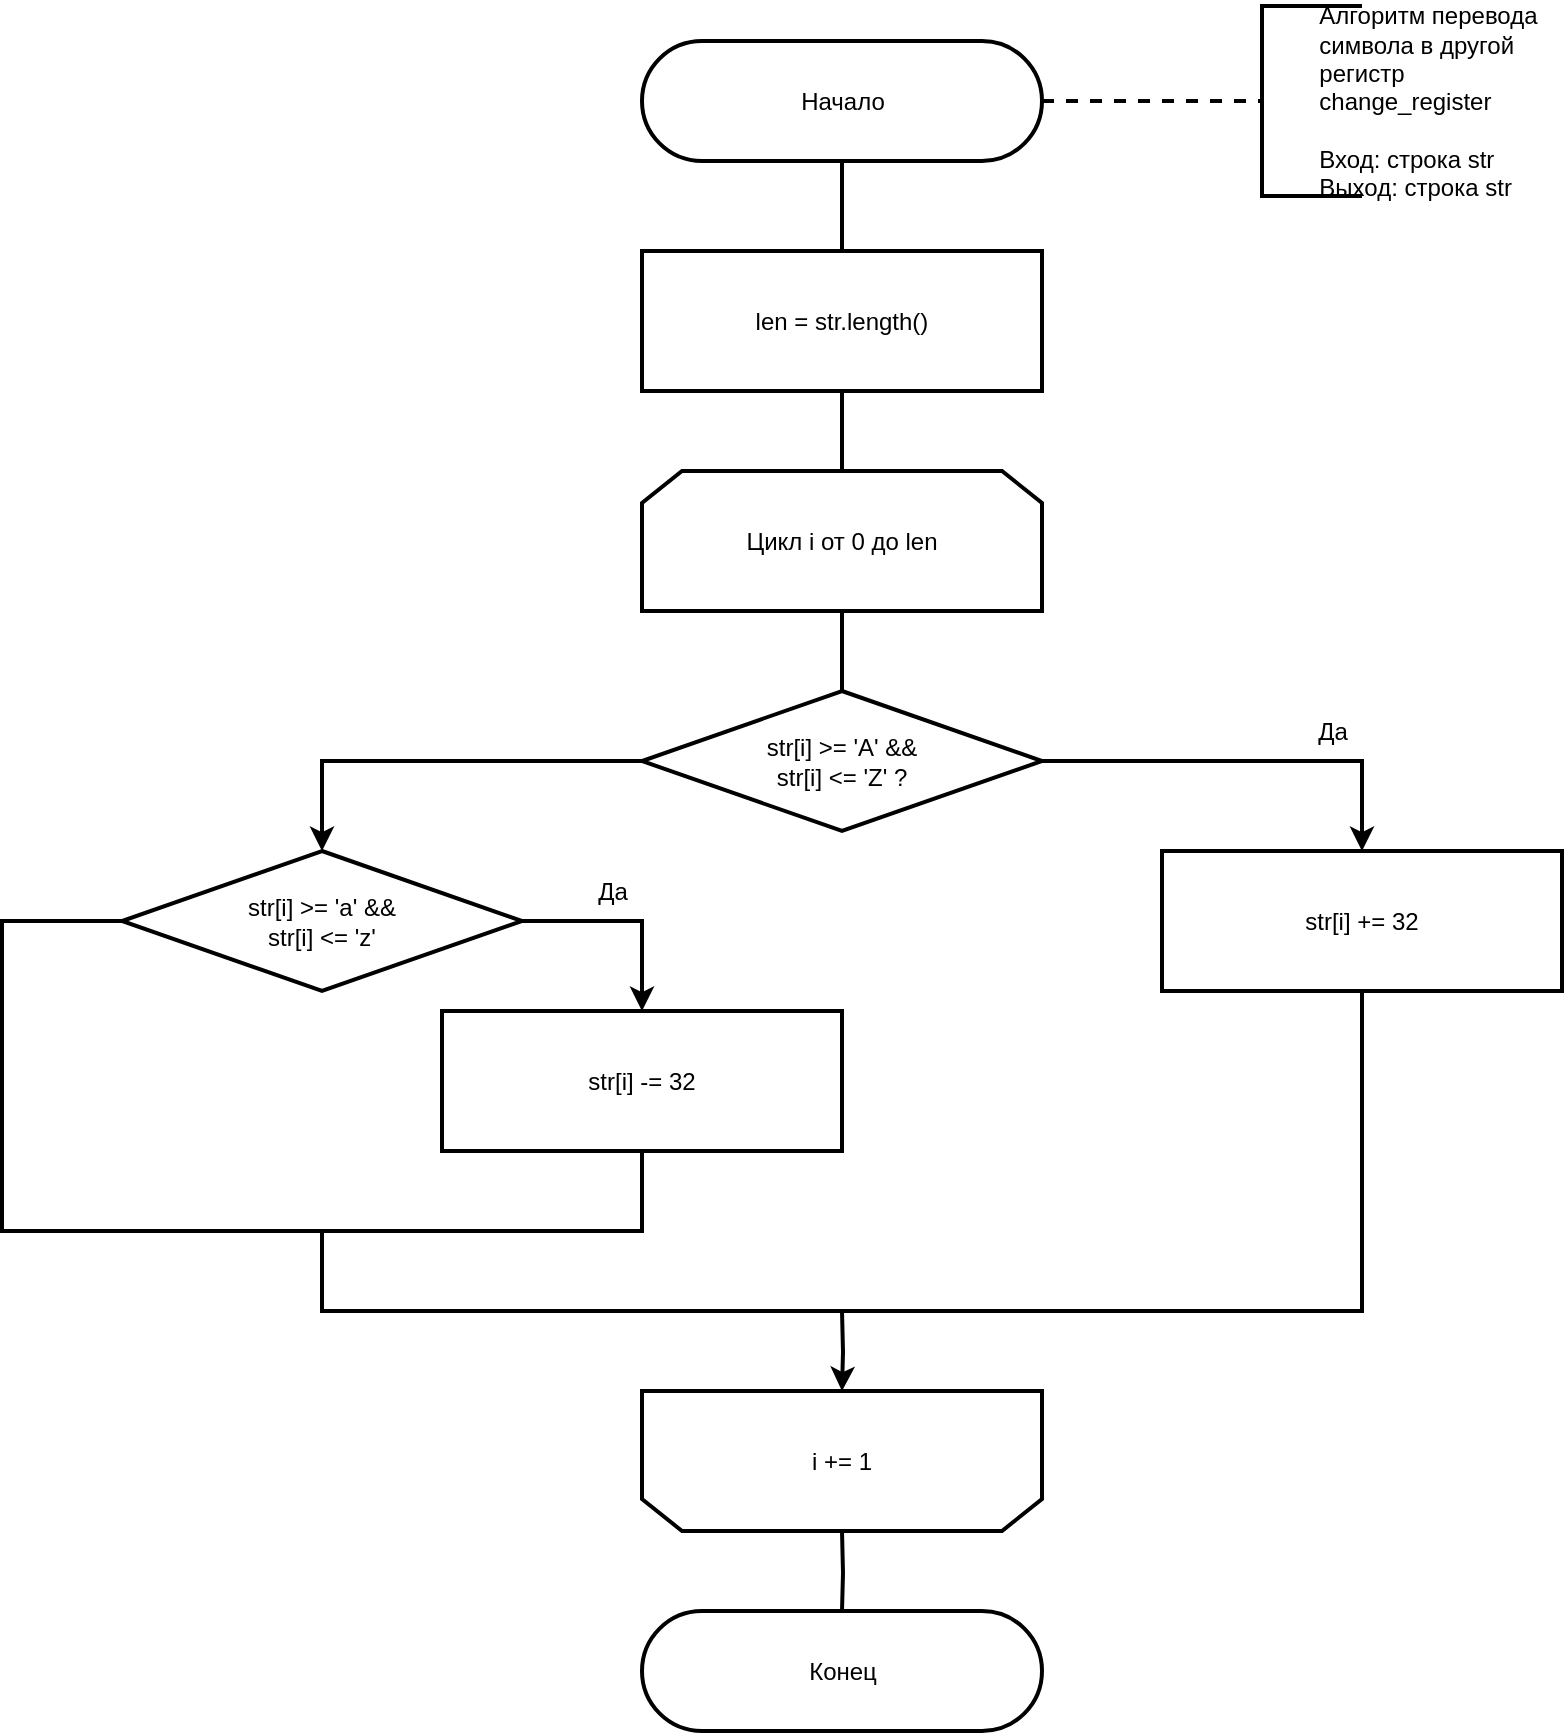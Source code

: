 <mxfile>
    <diagram id="PHwawbb9I2fuq6jdYHwZ" name="Page-1">
        <mxGraphModel dx="748" dy="555" grid="1" gridSize="10" guides="1" tooltips="1" connect="1" arrows="1" fold="1" page="1" pageScale="1" pageWidth="827" pageHeight="1169" math="0" shadow="0">
            <root>
                <mxCell id="0"/>
                <mxCell id="1" parent="0"/>
                <mxCell id="18" style="edgeStyle=orthogonalEdgeStyle;rounded=0;orthogonalLoop=1;jettySize=auto;html=1;entryX=0;entryY=0.5;entryDx=0;entryDy=0;entryPerimeter=0;endArrow=none;endFill=0;strokeWidth=2;dashed=1;exitX=1;exitY=0.5;exitDx=0;exitDy=0;exitPerimeter=0;" parent="1" source="20" target="22" edge="1">
                    <mxGeometry relative="1" as="geometry">
                        <mxPoint x="594" y="267.5" as="sourcePoint"/>
                        <Array as="points">
                            <mxPoint x="564" y="197.5"/>
                            <mxPoint x="564" y="197.5"/>
                        </Array>
                    </mxGeometry>
                </mxCell>
                <mxCell id="19" style="edgeStyle=none;html=1;exitX=0.5;exitY=0.5;exitDx=0;exitDy=30;exitPerimeter=0;strokeWidth=2;endArrow=none;endFill=0;" parent="1" source="20" target="30" edge="1">
                    <mxGeometry relative="1" as="geometry"/>
                </mxCell>
                <mxCell id="20" value="&lt;font style=&quot;font-size: 12px&quot;&gt;Начало&lt;/font&gt;" style="html=1;dashed=0;whitespace=wrap;shape=mxgraph.dfd.start;strokeWidth=2;" parent="1" vertex="1">
                    <mxGeometry x="344" y="167.5" width="200" height="60" as="geometry"/>
                </mxCell>
                <mxCell id="21" style="edgeStyle=orthogonalEdgeStyle;rounded=0;orthogonalLoop=1;jettySize=auto;html=1;exitX=0.5;exitY=1;exitDx=0;exitDy=0;" parent="1" edge="1">
                    <mxGeometry relative="1" as="geometry">
                        <mxPoint x="394" y="417.5" as="sourcePoint"/>
                        <mxPoint x="394" y="417.5" as="targetPoint"/>
                    </mxGeometry>
                </mxCell>
                <mxCell id="22" value="&lt;div&gt;&lt;span style=&quot;white-space: pre&quot;&gt;&#9;&lt;/span&gt;Алгоритм перевода&lt;/div&gt;&lt;div&gt;&lt;span style=&quot;white-space: pre&quot;&gt;&#9;&lt;/span&gt;символа в другой&lt;br&gt;&lt;/div&gt;&lt;div&gt;&lt;span style=&quot;white-space: pre&quot;&gt;&#9;&lt;/span&gt;регистр&lt;br&gt;&lt;/div&gt;&lt;div&gt;&lt;span style=&quot;white-space: pre&quot;&gt;&#9;&lt;/span&gt;change_register&lt;br&gt;&lt;/div&gt;&lt;div&gt;&lt;span&gt;&lt;br&gt;&lt;/span&gt;&lt;/div&gt;&lt;span style=&quot;white-space: pre&quot;&gt;&#9;&lt;/span&gt;Вход: строка str&lt;br&gt;&lt;span style=&quot;white-space: pre&quot;&gt;&#9;&lt;/span&gt;Выход: строка str" style="strokeWidth=2;html=1;shape=mxgraph.flowchart.annotation_1;align=left;pointerEvents=1;" parent="1" vertex="1">
                    <mxGeometry x="654" y="150" width="50" height="95" as="geometry"/>
                </mxCell>
                <mxCell id="23" value="&lt;font style=&quot;font-size: 12px&quot;&gt;Конец&lt;/font&gt;" style="html=1;dashed=0;whitespace=wrap;shape=mxgraph.dfd.start;strokeWidth=2;" parent="1" vertex="1">
                    <mxGeometry x="344" y="952.5" width="200" height="60" as="geometry"/>
                </mxCell>
                <mxCell id="24" style="edgeStyle=orthogonalEdgeStyle;rounded=0;html=1;exitX=0.5;exitY=1;exitDx=0;exitDy=0;endArrow=classic;endFill=1;strokeWidth=2;entryX=0.5;entryY=1;entryDx=0;entryDy=0;" parent="1" target="25" edge="1">
                    <mxGeometry relative="1" as="geometry">
                        <mxPoint x="444" y="802.5" as="sourcePoint"/>
                    </mxGeometry>
                </mxCell>
                <mxCell id="25" value="i += 1" style="shape=loopLimit;whiteSpace=wrap;html=1;strokeWidth=2;direction=west;" parent="1" vertex="1">
                    <mxGeometry x="344" y="842.5" width="200" height="70" as="geometry"/>
                </mxCell>
                <mxCell id="26" style="edgeStyle=orthogonalEdgeStyle;rounded=0;orthogonalLoop=1;jettySize=auto;html=1;exitX=0.5;exitY=1;exitDx=0;exitDy=0;entryX=0.5;entryY=0.5;entryDx=0;entryDy=-30;entryPerimeter=0;endArrow=none;endFill=0;strokeWidth=2;" parent="1" target="23" edge="1">
                    <mxGeometry relative="1" as="geometry">
                        <mxPoint x="444" y="912.5" as="sourcePoint"/>
                    </mxGeometry>
                </mxCell>
                <mxCell id="27" style="edgeStyle=none;html=1;exitX=0.5;exitY=1;exitDx=0;exitDy=0;entryX=0.5;entryY=0;entryDx=0;entryDy=0;endArrow=none;endFill=0;strokeWidth=2;" parent="1" source="28" target="34" edge="1">
                    <mxGeometry relative="1" as="geometry"/>
                </mxCell>
                <mxCell id="28" value="Цикл i от 0 до len" style="shape=loopLimit;whiteSpace=wrap;html=1;strokeWidth=2;" parent="1" vertex="1">
                    <mxGeometry x="344" y="382.5" width="200" height="70" as="geometry"/>
                </mxCell>
                <mxCell id="29" style="edgeStyle=none;html=1;exitX=0.5;exitY=1;exitDx=0;exitDy=0;entryX=0.5;entryY=0;entryDx=0;entryDy=0;endArrow=none;endFill=0;strokeWidth=2;" parent="1" source="30" target="28" edge="1">
                    <mxGeometry relative="1" as="geometry"/>
                </mxCell>
                <mxCell id="30" value="&lt;font style=&quot;font-size: 12px&quot;&gt;len = str.length()&lt;br&gt;&lt;/font&gt;" style="rounded=0;whiteSpace=wrap;html=1;strokeWidth=2;" parent="1" vertex="1">
                    <mxGeometry x="344" y="272.5" width="200" height="70" as="geometry"/>
                </mxCell>
                <mxCell id="31" style="edgeStyle=orthogonalEdgeStyle;rounded=0;orthogonalLoop=1;jettySize=auto;html=1;exitX=0.5;exitY=1;exitDx=0;exitDy=0;" parent="1" edge="1">
                    <mxGeometry relative="1" as="geometry">
                        <mxPoint x="384" y="507.5" as="sourcePoint"/>
                        <mxPoint x="384" y="507.5" as="targetPoint"/>
                    </mxGeometry>
                </mxCell>
                <mxCell id="32" style="edgeStyle=orthogonalEdgeStyle;rounded=0;orthogonalLoop=1;jettySize=auto;html=1;exitX=1;exitY=0.5;exitDx=0;exitDy=0;entryX=0.5;entryY=0;entryDx=0;entryDy=0;endArrow=classic;endFill=1;strokeWidth=2;" parent="1" source="34" target="35" edge="1">
                    <mxGeometry relative="1" as="geometry"/>
                </mxCell>
                <mxCell id="43" style="edgeStyle=orthogonalEdgeStyle;html=1;exitX=0;exitY=0.5;exitDx=0;exitDy=0;entryX=0.5;entryY=0;entryDx=0;entryDy=0;rounded=0;strokeWidth=2;" parent="1" source="34" target="39" edge="1">
                    <mxGeometry relative="1" as="geometry"/>
                </mxCell>
                <mxCell id="34" value="str[i] &amp;gt;= 'A' &amp;amp;&amp;amp;&lt;br&gt;str[i] &amp;lt;= 'Z' ?" style="rhombus;whiteSpace=wrap;html=1;strokeWidth=2;" parent="1" vertex="1">
                    <mxGeometry x="344" y="492.5" width="200" height="70" as="geometry"/>
                </mxCell>
                <mxCell id="46" style="edgeStyle=orthogonalEdgeStyle;rounded=0;html=1;exitX=0.5;exitY=1;exitDx=0;exitDy=0;endArrow=none;endFill=0;strokeWidth=2;" parent="1" source="35" edge="1">
                    <mxGeometry relative="1" as="geometry">
                        <mxPoint x="184" y="762.5" as="targetPoint"/>
                        <Array as="points">
                            <mxPoint x="704" y="802.5"/>
                            <mxPoint x="184" y="802.5"/>
                        </Array>
                    </mxGeometry>
                </mxCell>
                <mxCell id="35" value="&lt;font&gt;str[i] += 32&lt;br&gt;&lt;/font&gt;" style="rounded=0;whiteSpace=wrap;html=1;strokeWidth=2;" parent="1" vertex="1">
                    <mxGeometry x="604" y="572.5" width="200" height="70" as="geometry"/>
                </mxCell>
                <mxCell id="36" value="Да" style="text;html=1;align=center;verticalAlign=middle;resizable=0;points=[];autosize=1;strokeColor=none;" parent="1" vertex="1">
                    <mxGeometry x="674" y="502.5" width="30" height="20" as="geometry"/>
                </mxCell>
                <mxCell id="37" style="edgeStyle=orthogonalEdgeStyle;rounded=0;orthogonalLoop=1;jettySize=auto;html=1;exitX=0.5;exitY=1;exitDx=0;exitDy=0;" parent="1" edge="1">
                    <mxGeometry relative="1" as="geometry">
                        <mxPoint x="124" y="587.5" as="sourcePoint"/>
                        <mxPoint x="124" y="587.5" as="targetPoint"/>
                    </mxGeometry>
                </mxCell>
                <mxCell id="38" style="edgeStyle=orthogonalEdgeStyle;rounded=0;orthogonalLoop=1;jettySize=auto;html=1;exitX=1;exitY=0.5;exitDx=0;exitDy=0;entryX=0.5;entryY=0;entryDx=0;entryDy=0;endArrow=classic;endFill=1;strokeWidth=2;" parent="1" source="39" target="40" edge="1">
                    <mxGeometry relative="1" as="geometry"/>
                </mxCell>
                <mxCell id="45" style="edgeStyle=orthogonalEdgeStyle;rounded=0;html=1;exitX=0;exitY=0.5;exitDx=0;exitDy=0;entryX=0.5;entryY=1;entryDx=0;entryDy=0;strokeWidth=2;endArrow=none;endFill=0;" parent="1" source="39" target="40" edge="1">
                    <mxGeometry relative="1" as="geometry">
                        <Array as="points">
                            <mxPoint x="24" y="607.5"/>
                            <mxPoint x="24" y="762.5"/>
                            <mxPoint x="344" y="762.5"/>
                        </Array>
                    </mxGeometry>
                </mxCell>
                <mxCell id="39" value="str[i] &amp;gt;= 'a' &amp;amp;&amp;amp;&lt;br&gt;str[i] &amp;lt;= 'z'" style="rhombus;whiteSpace=wrap;html=1;strokeWidth=2;" parent="1" vertex="1">
                    <mxGeometry x="84" y="572.5" width="200" height="70" as="geometry"/>
                </mxCell>
                <mxCell id="40" value="&lt;font&gt;str[i] -= 32&lt;br&gt;&lt;/font&gt;" style="rounded=0;whiteSpace=wrap;html=1;strokeWidth=2;" parent="1" vertex="1">
                    <mxGeometry x="244" y="652.5" width="200" height="70" as="geometry"/>
                </mxCell>
                <mxCell id="41" value="Да" style="text;html=1;align=center;verticalAlign=middle;resizable=0;points=[];autosize=1;strokeColor=none;" parent="1" vertex="1">
                    <mxGeometry x="314" y="582.5" width="30" height="20" as="geometry"/>
                </mxCell>
            </root>
        </mxGraphModel>
    </diagram>
</mxfile>